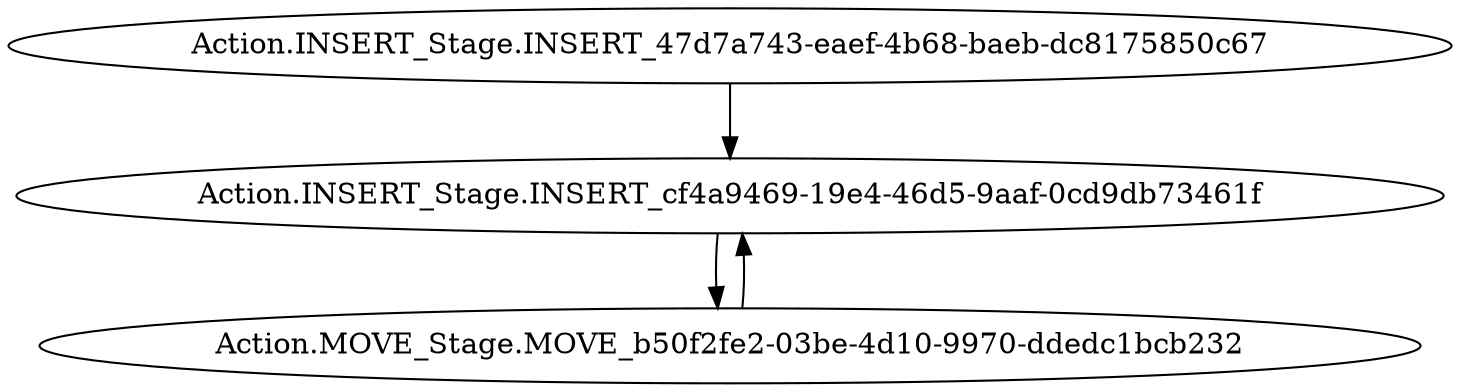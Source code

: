 strict digraph  {
"Action.INSERT_Stage.INSERT_47d7a743-eaef-4b68-baeb-dc8175850c67";
"Action.MOVE_Stage.MOVE_b50f2fe2-03be-4d10-9970-ddedc1bcb232";
"Action.INSERT_Stage.INSERT_cf4a9469-19e4-46d5-9aaf-0cd9db73461f";
"Action.INSERT_Stage.INSERT_47d7a743-eaef-4b68-baeb-dc8175850c67" -> "Action.INSERT_Stage.INSERT_cf4a9469-19e4-46d5-9aaf-0cd9db73461f";
"Action.MOVE_Stage.MOVE_b50f2fe2-03be-4d10-9970-ddedc1bcb232" -> "Action.INSERT_Stage.INSERT_cf4a9469-19e4-46d5-9aaf-0cd9db73461f";
"Action.INSERT_Stage.INSERT_cf4a9469-19e4-46d5-9aaf-0cd9db73461f" -> "Action.MOVE_Stage.MOVE_b50f2fe2-03be-4d10-9970-ddedc1bcb232";
}
